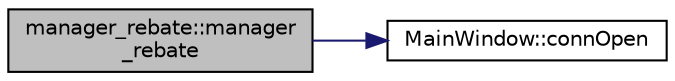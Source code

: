 digraph "manager_rebate::manager_rebate"
{
 // LATEX_PDF_SIZE
  bgcolor="transparent";
  edge [fontname="Helvetica",fontsize="10",labelfontname="Helvetica",labelfontsize="10"];
  node [fontname="Helvetica",fontsize="10",shape=record];
  rankdir="LR";
  Node1 [label="manager_rebate::manager\l_rebate",height=0.2,width=0.4,color="black", fillcolor="grey75", style="filled", fontcolor="black",tooltip=" "];
  Node1 -> Node2 [color="midnightblue",fontsize="10",style="solid",fontname="Helvetica"];
  Node2 [label="MainWindow::connOpen",height=0.2,width=0.4,color="black",URL="$class_main_window.html#a0d30e4605e1f8daf1841a3968bdaa443",tooltip=" "];
}
